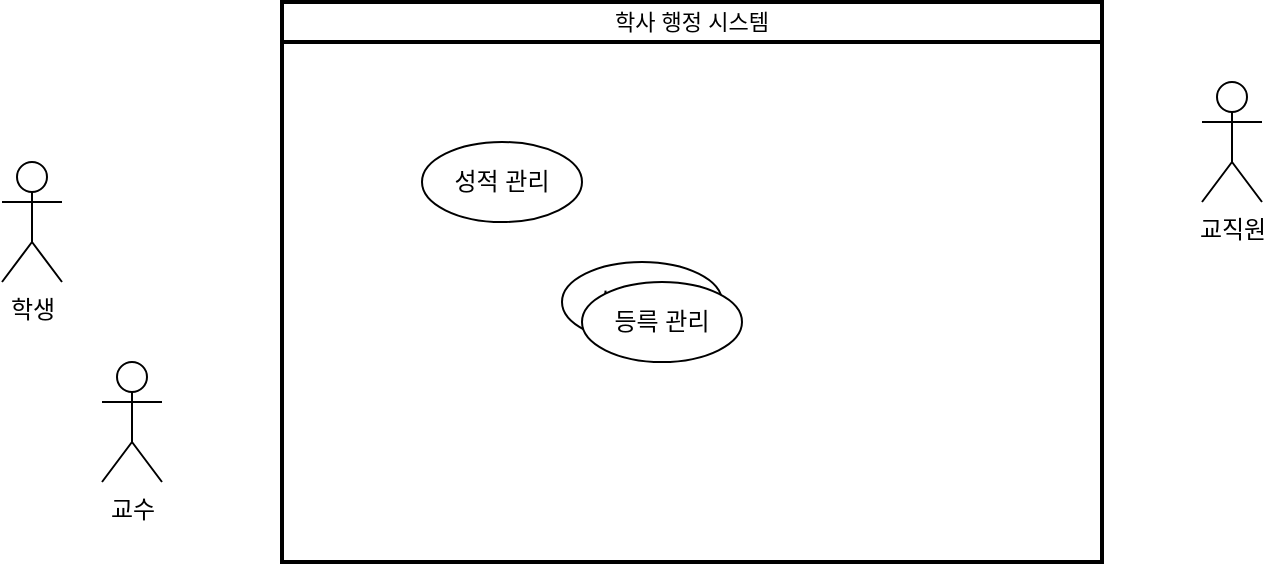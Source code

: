 <mxfile version="24.2.1" type="github" pages="2">
  <diagram name="학사행정시스템" id="7mnw8JJ5zvbu0cb_zHBP">
    <mxGraphModel dx="1105" dy="548" grid="1" gridSize="10" guides="1" tooltips="1" connect="1" arrows="1" fold="1" page="1" pageScale="1" pageWidth="850" pageHeight="1100" math="0" shadow="0">
      <root>
        <mxCell id="0" />
        <mxCell id="1" parent="0" />
        <mxCell id="dXl8IALLqeuonYHjiNIx-1" value="&lt;div&gt;학사 행정 시스템&lt;/div&gt;" style="swimlane;html=1;startSize=20;fontStyle=0;collapsible=0;horizontal=1;swimlaneLine=1;strokeWidth=2;swimlaneFillColor=none;whiteSpace=wrap;fontFamily=Helvetica;fontSize=11;fontColor=default;labelBackgroundColor=default;fillColor=none;strokeColor=default;" vertex="1" parent="1">
          <mxGeometry x="170" y="70" width="410" height="280" as="geometry" />
        </mxCell>
        <mxCell id="dXl8IALLqeuonYHjiNIx-9" value="성적 관리" style="ellipse;whiteSpace=wrap;html=1;" vertex="1" parent="dXl8IALLqeuonYHjiNIx-1">
          <mxGeometry x="70" y="70" width="80" height="40" as="geometry" />
        </mxCell>
        <mxCell id="dXl8IALLqeuonYHjiNIx-2" value="&lt;div&gt;학생&lt;/div&gt;" style="shape=umlActor;verticalLabelPosition=bottom;verticalAlign=top;html=1;outlineConnect=0;" vertex="1" parent="1">
          <mxGeometry x="30" y="150" width="30" height="60" as="geometry" />
        </mxCell>
        <mxCell id="dXl8IALLqeuonYHjiNIx-3" value="교직원" style="shape=umlActor;verticalLabelPosition=bottom;verticalAlign=top;html=1;outlineConnect=0;" vertex="1" parent="1">
          <mxGeometry x="630" y="110" width="30" height="60" as="geometry" />
        </mxCell>
        <mxCell id="dXl8IALLqeuonYHjiNIx-6" value="&lt;div&gt;교수&lt;/div&gt;" style="shape=umlActor;verticalLabelPosition=bottom;verticalAlign=top;html=1;outlineConnect=0;" vertex="1" parent="1">
          <mxGeometry x="80" y="250" width="30" height="60" as="geometry" />
        </mxCell>
        <mxCell id="bdLT4lLg08VNCdXR1ywT-1" value="수강 관리" style="ellipse;whiteSpace=wrap;html=1;" vertex="1" parent="1">
          <mxGeometry x="310" y="200" width="80" height="40" as="geometry" />
        </mxCell>
        <mxCell id="bdLT4lLg08VNCdXR1ywT-2" value="등륵 관리" style="ellipse;whiteSpace=wrap;html=1;" vertex="1" parent="1">
          <mxGeometry x="320" y="210" width="80" height="40" as="geometry" />
        </mxCell>
      </root>
    </mxGraphModel>
  </diagram>
  <diagram id="dPWI6qZk07Jj_EsbHDzR" name="은행창구업무">
    <mxGraphModel dx="1602" dy="795" grid="1" gridSize="10" guides="1" tooltips="1" connect="1" arrows="1" fold="1" page="1" pageScale="1" pageWidth="850" pageHeight="1100" math="0" shadow="0">
      <root>
        <mxCell id="0" />
        <mxCell id="1" parent="0" />
      </root>
    </mxGraphModel>
  </diagram>
</mxfile>
